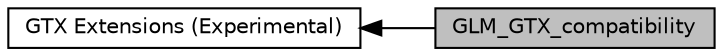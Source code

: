 digraph "GLM_GTX_compatibility"
{
  edge [fontname="Helvetica",fontsize="10",labelfontname="Helvetica",labelfontsize="10"];
  node [fontname="Helvetica",fontsize="10",shape=box];
  rankdir=LR;
  Node2 [label="GTX Extensions (Experimental)",height=0.2,width=0.4,color="black", fillcolor="white", style="filled",URL="$group__gtx.html",tooltip="Functions and types that the GLSL specification doesn't define, but useful to have for a C++ program."];
  Node1 [label="GLM_GTX_compatibility",height=0.2,width=0.4,color="black", fillcolor="grey75", style="filled", fontcolor="black",tooltip="Provide functions to increase the compatibility with Cg and HLSL languages."];
  Node2->Node1 [shape=plaintext, dir="back", style="solid"];
}
